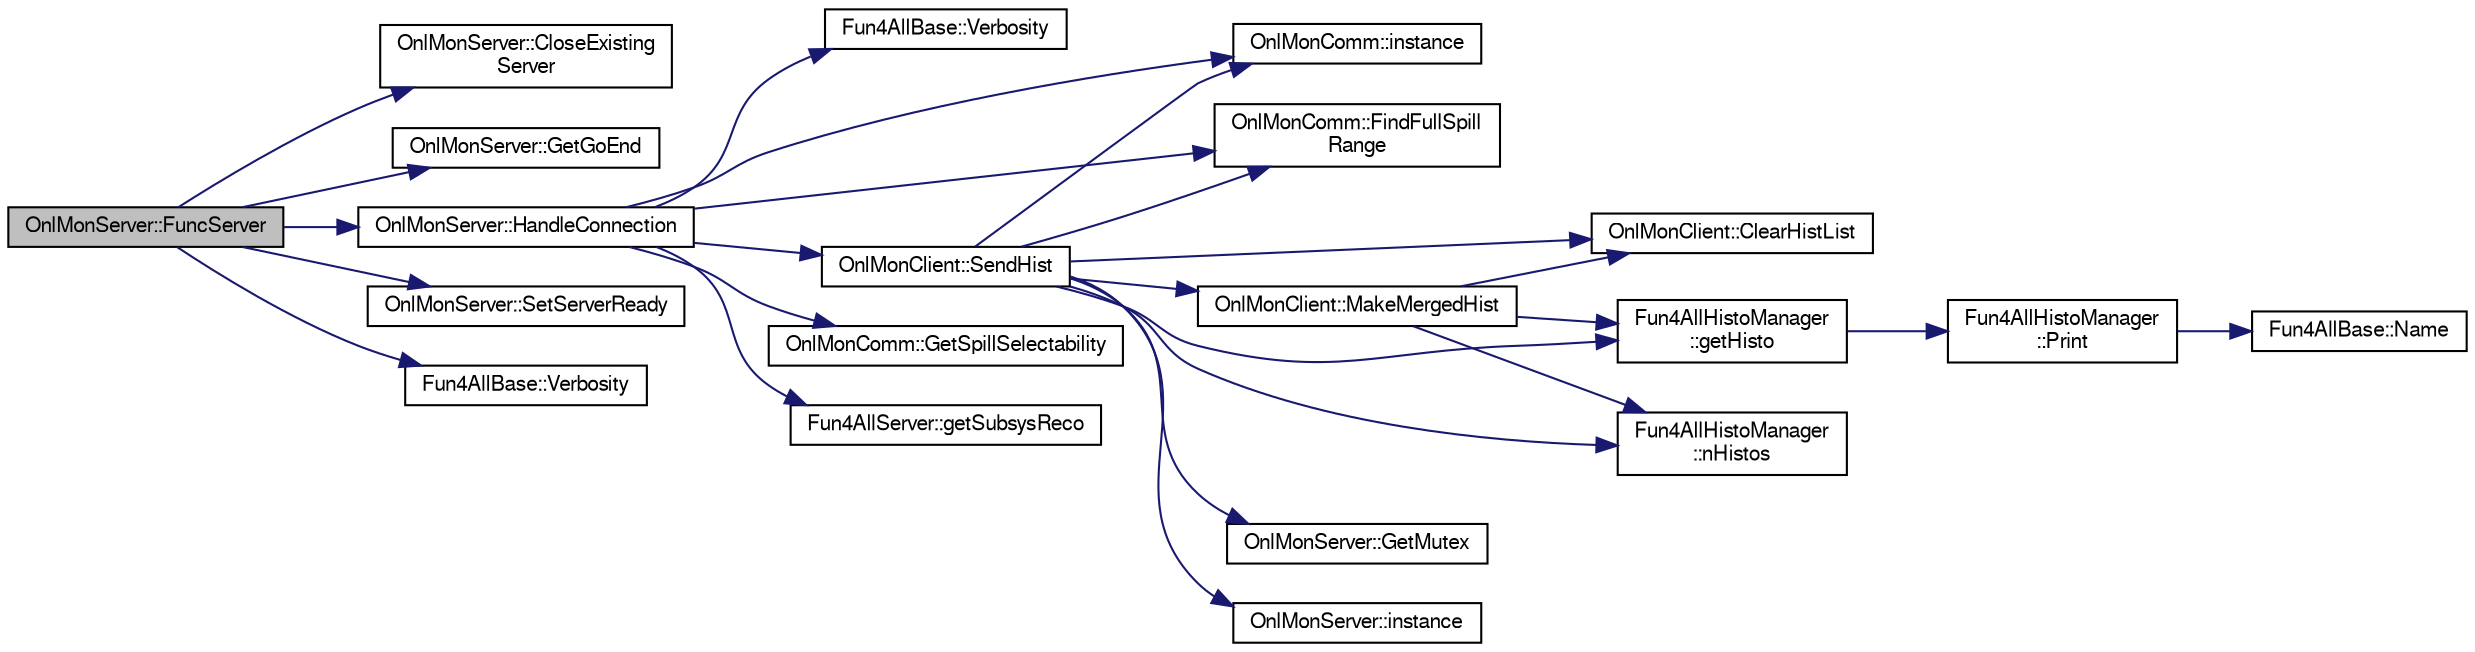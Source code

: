 digraph "OnlMonServer::FuncServer"
{
  bgcolor="transparent";
  edge [fontname="FreeSans",fontsize="10",labelfontname="FreeSans",labelfontsize="10"];
  node [fontname="FreeSans",fontsize="10",shape=record];
  rankdir="LR";
  Node1 [label="OnlMonServer::FuncServer",height=0.2,width=0.4,color="black", fillcolor="grey75", style="filled" fontcolor="black"];
  Node1 -> Node2 [color="midnightblue",fontsize="10",style="solid",fontname="FreeSans"];
  Node2 [label="OnlMonServer::CloseExisting\lServer",height=0.2,width=0.4,color="black",URL="$d8/d38/classOnlMonServer.html#ad3f6a87980699ad1d95c7c4588f15e2f",tooltip="Close an existing server process if such exists. "];
  Node1 -> Node3 [color="midnightblue",fontsize="10",style="solid",fontname="FreeSans"];
  Node3 [label="OnlMonServer::GetGoEnd",height=0.2,width=0.4,color="black",URL="$d8/d38/classOnlMonServer.html#a01ca3f07a4426ade7bbf56dcfa540b88"];
  Node1 -> Node4 [color="midnightblue",fontsize="10",style="solid",fontname="FreeSans"];
  Node4 [label="OnlMonServer::HandleConnection",height=0.2,width=0.4,color="black",URL="$d8/d38/classOnlMonServer.html#a9693ee62bc93597159ee3afcab2e4fe3"];
  Node4 -> Node5 [color="midnightblue",fontsize="10",style="solid",fontname="FreeSans"];
  Node5 [label="Fun4AllBase::Verbosity",height=0.2,width=0.4,color="black",URL="$d5/dec/classFun4AllBase.html#a8a5c77a92bdac6bc043476e132379a40",tooltip="Gets the verbosity of this module. "];
  Node4 -> Node6 [color="midnightblue",fontsize="10",style="solid",fontname="FreeSans"];
  Node6 [label="OnlMonComm::instance",height=0.2,width=0.4,color="black",URL="$d9/d95/classOnlMonComm.html#a2702d6965a37f5a31ff1dd2bd1032ab9"];
  Node4 -> Node7 [color="midnightblue",fontsize="10",style="solid",fontname="FreeSans"];
  Node7 [label="OnlMonComm::FindFullSpill\lRange",height=0.2,width=0.4,color="black",URL="$d9/d95/classOnlMonComm.html#ae0a72b4c6bda5159f30bd6647e2fcab5"];
  Node4 -> Node8 [color="midnightblue",fontsize="10",style="solid",fontname="FreeSans"];
  Node8 [label="OnlMonComm::GetSpillSelectability",height=0.2,width=0.4,color="black",URL="$d9/d95/classOnlMonComm.html#afb904a339e037649ccd461dad49f6d6f"];
  Node4 -> Node9 [color="midnightblue",fontsize="10",style="solid",fontname="FreeSans"];
  Node9 [label="Fun4AllServer::getSubsysReco",height=0.2,width=0.4,color="black",URL="$da/d29/classFun4AllServer.html#ac6d47a2b3bc98933a03fd63bb75d624a"];
  Node4 -> Node10 [color="midnightblue",fontsize="10",style="solid",fontname="FreeSans"];
  Node10 [label="OnlMonClient::SendHist",height=0.2,width=0.4,color="black",URL="$d9/d62/classOnlMonClient.html#a99db500a862ab027dceda35548427aa7"];
  Node10 -> Node11 [color="midnightblue",fontsize="10",style="solid",fontname="FreeSans"];
  Node11 [label="OnlMonClient::ClearHistList",height=0.2,width=0.4,color="black",URL="$d9/d62/classOnlMonClient.html#a6ebde70bd4ffa2905ad9e4ec66b5e86f"];
  Node10 -> Node7 [color="midnightblue",fontsize="10",style="solid",fontname="FreeSans"];
  Node10 -> Node12 [color="midnightblue",fontsize="10",style="solid",fontname="FreeSans"];
  Node12 [label="Fun4AllHistoManager\l::getHisto",height=0.2,width=0.4,color="black",URL="$d3/d96/classFun4AllHistoManager.html#ae5401f032b650d41224dfa0e2f12d364"];
  Node12 -> Node13 [color="midnightblue",fontsize="10",style="solid",fontname="FreeSans"];
  Node13 [label="Fun4AllHistoManager\l::Print",height=0.2,width=0.4,color="black",URL="$d3/d96/classFun4AllHistoManager.html#ac920f5943d99ae803f4bf8a7a88c31da"];
  Node13 -> Node14 [color="midnightblue",fontsize="10",style="solid",fontname="FreeSans"];
  Node14 [label="Fun4AllBase::Name",height=0.2,width=0.4,color="black",URL="$d5/dec/classFun4AllBase.html#a41f9ac377743d046f590617fd6f4f0ed",tooltip="Returns the name of this module. "];
  Node10 -> Node15 [color="midnightblue",fontsize="10",style="solid",fontname="FreeSans"];
  Node15 [label="OnlMonServer::GetMutex",height=0.2,width=0.4,color="black",URL="$d8/d38/classOnlMonServer.html#a4428944573417576d1f839fff4f3d548"];
  Node10 -> Node16 [color="midnightblue",fontsize="10",style="solid",fontname="FreeSans"];
  Node16 [label="OnlMonServer::instance",height=0.2,width=0.4,color="black",URL="$d8/d38/classOnlMonServer.html#a051f5d14c8aee2413bb6f69cb92dc096"];
  Node10 -> Node6 [color="midnightblue",fontsize="10",style="solid",fontname="FreeSans"];
  Node10 -> Node17 [color="midnightblue",fontsize="10",style="solid",fontname="FreeSans"];
  Node17 [label="OnlMonClient::MakeMergedHist",height=0.2,width=0.4,color="black",URL="$d9/d62/classOnlMonClient.html#a5327959f5913f05de4a7bed106a66604"];
  Node17 -> Node11 [color="midnightblue",fontsize="10",style="solid",fontname="FreeSans"];
  Node17 -> Node12 [color="midnightblue",fontsize="10",style="solid",fontname="FreeSans"];
  Node17 -> Node18 [color="midnightblue",fontsize="10",style="solid",fontname="FreeSans"];
  Node18 [label="Fun4AllHistoManager\l::nHistos",height=0.2,width=0.4,color="black",URL="$d3/d96/classFun4AllHistoManager.html#abacd0eae0fd26e6a6b55895348dcf402"];
  Node10 -> Node18 [color="midnightblue",fontsize="10",style="solid",fontname="FreeSans"];
  Node1 -> Node19 [color="midnightblue",fontsize="10",style="solid",fontname="FreeSans"];
  Node19 [label="OnlMonServer::SetServerReady",height=0.2,width=0.4,color="black",URL="$d8/d38/classOnlMonServer.html#a010169e02d5d39a6f3880a1f2a26b647"];
  Node1 -> Node20 [color="midnightblue",fontsize="10",style="solid",fontname="FreeSans"];
  Node20 [label="Fun4AllBase::Verbosity",height=0.2,width=0.4,color="black",URL="$d5/dec/classFun4AllBase.html#a05da2261577843028cf78e99171343b9",tooltip="Sets the verbosity of this module (0 by default=quiet). "];
}
